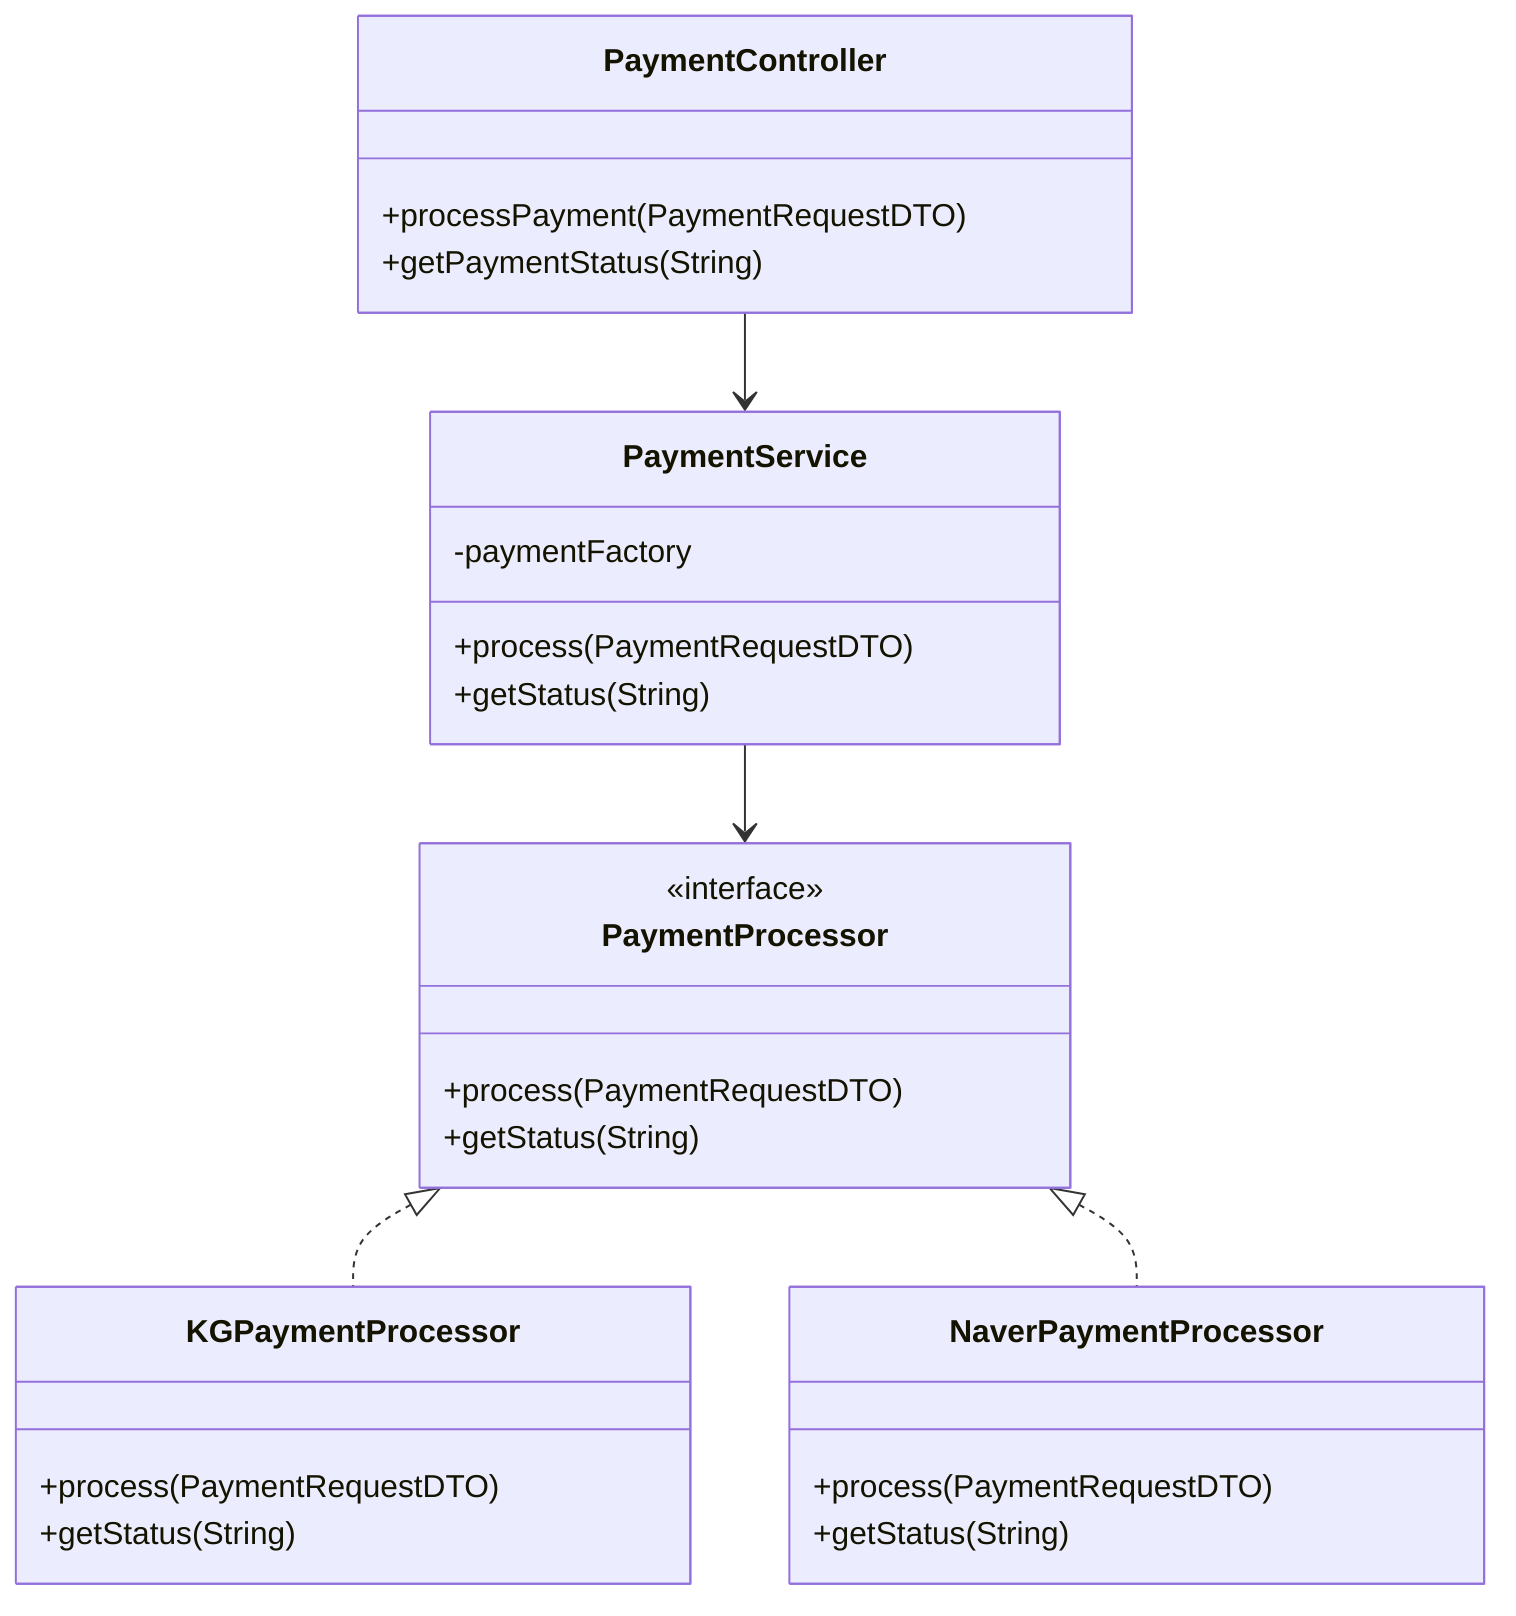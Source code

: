 classDiagram
    PaymentController --> PaymentService
    PaymentService --> PaymentProcessor
    PaymentProcessor <|.. KGPaymentProcessor
    PaymentProcessor <|.. NaverPaymentProcessor

    class PaymentController{
        +processPayment(PaymentRequestDTO)
        +getPaymentStatus(String)
    }

    class PaymentService{
        -paymentFactory
        +process(PaymentRequestDTO)
        +getStatus(String)
    }

    class PaymentProcessor{
        <<interface>>
        +process(PaymentRequestDTO)
        +getStatus(String)
    }

    class KGPaymentProcessor{
        +process(PaymentRequestDTO)
        +getStatus(String)
    }

    class NaverPaymentProcessor{
        +process(PaymentRequestDTO)
        +getStatus(String)
    }